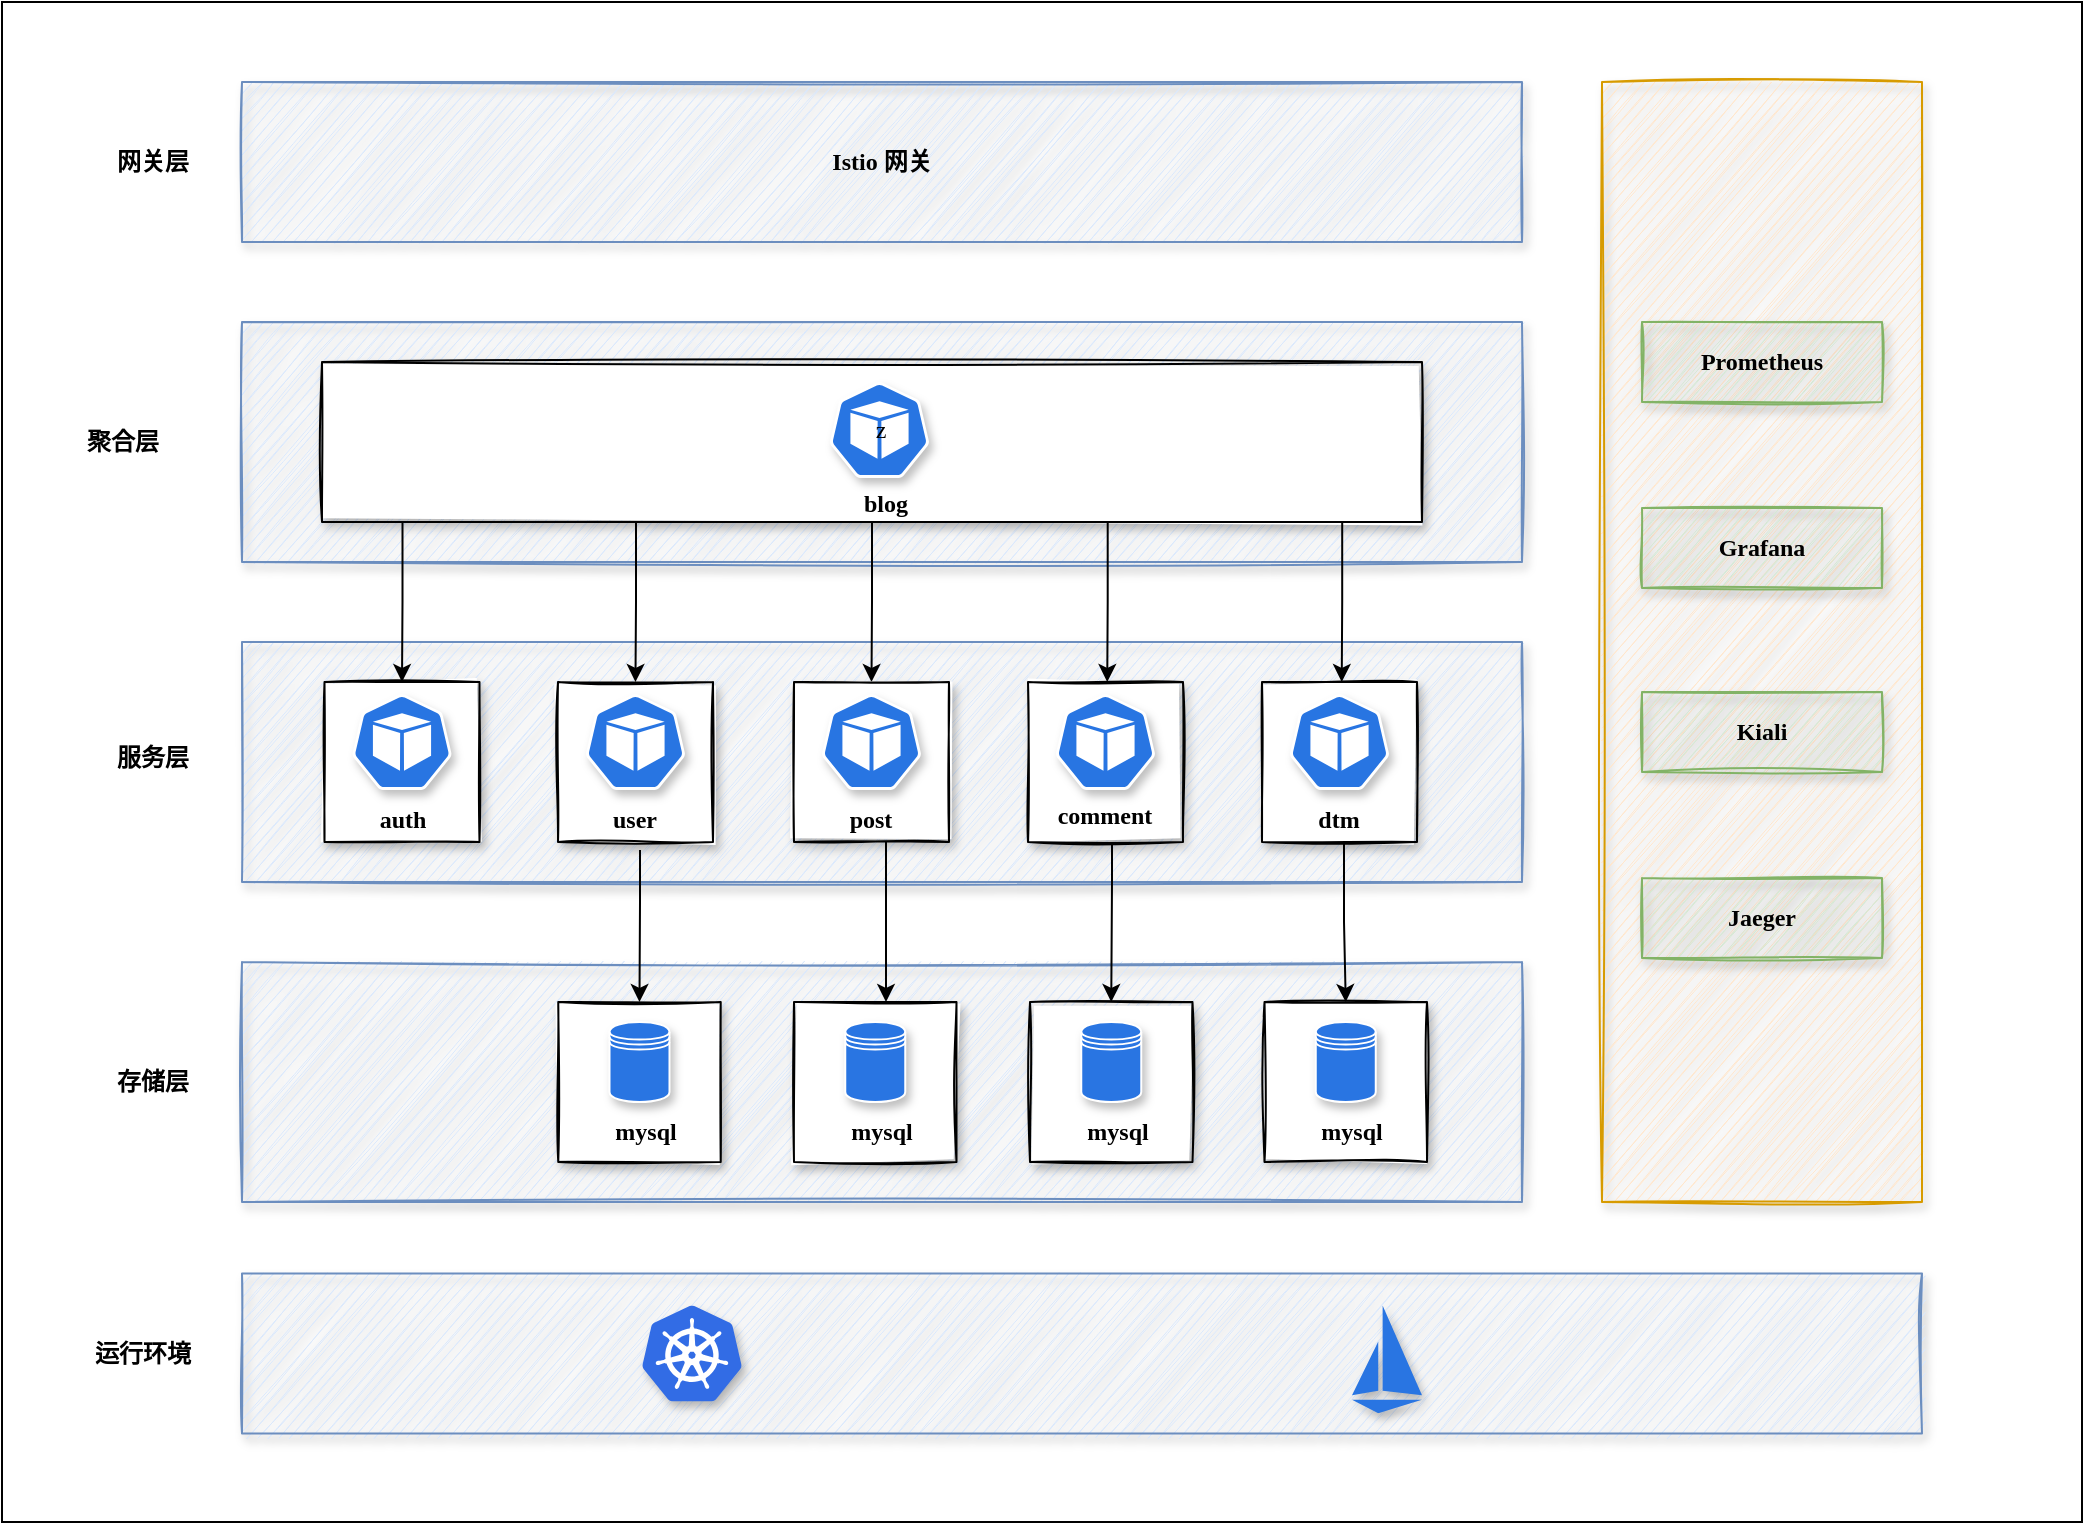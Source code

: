 <mxfile version="16.0.2" type="device"><diagram id="LwKri22nvGk3Ds53KY60" name="第 1 页"><mxGraphModel dx="1562" dy="1111" grid="1" gridSize="10" guides="1" tooltips="1" connect="1" arrows="1" fold="1" page="1" pageScale="1" pageWidth="827" pageHeight="1169" math="0" shadow="0"><root><mxCell id="0"/><mxCell id="1" parent="0"/><mxCell id="ij2XhCBAjKedPNsPCyID-1" value="" style="rounded=0;whiteSpace=wrap;html=1;" parent="1" vertex="1"><mxGeometry x="40" y="80" width="1040" height="760" as="geometry"/></mxCell><mxCell id="ps9PczqEcl58uF0WztMF-9" value="" style="rounded=0;whiteSpace=wrap;html=1;glass=0;labelBackgroundColor=none;sketch=1;fontFamily=翩翩体-简;shadow=1;fillColor=#dae8fc;strokeColor=#6c8ebf;fontStyle=1;" parent="1" vertex="1"><mxGeometry x="160" y="240" width="640" height="120" as="geometry"/></mxCell><mxCell id="llwJ7hgE5hbQ1F6rDF4Q-48" value="" style="rounded=0;whiteSpace=wrap;html=1;shadow=1;glass=0;labelBackgroundColor=none;sketch=1;fontFamily=翩翩体-简;fillColor=#dae8fc;strokeColor=#6c8ebf;" parent="1" vertex="1"><mxGeometry x="160" y="560" width="640" height="120" as="geometry"/></mxCell><mxCell id="llwJ7hgE5hbQ1F6rDF4Q-33" value="" style="rounded=0;whiteSpace=wrap;html=1;shadow=1;glass=0;labelBackgroundColor=none;sketch=1;fontFamily=翩翩体-简;fillColor=#dae8fc;strokeColor=#6c8ebf;" parent="1" vertex="1"><mxGeometry x="160" y="400" width="640" height="120" as="geometry"/></mxCell><mxCell id="llwJ7hgE5hbQ1F6rDF4Q-32" value="网关层" style="text;html=1;align=center;verticalAlign=middle;resizable=0;points=[];autosize=1;strokeColor=none;fillColor=none;sketch=1;fontFamily=翩翩体-简;fontStyle=1" parent="1" vertex="1"><mxGeometry x="90" y="150" width="50" height="20" as="geometry"/></mxCell><mxCell id="llwJ7hgE5hbQ1F6rDF4Q-34" value="服务层" style="text;html=1;align=center;verticalAlign=middle;resizable=0;points=[];autosize=1;strokeColor=none;fillColor=none;fontFamily=翩翩体-简;fontStyle=1" parent="1" vertex="1"><mxGeometry x="90" y="448" width="50" height="20" as="geometry"/></mxCell><mxCell id="llwJ7hgE5hbQ1F6rDF4Q-47" value="存储层" style="text;html=1;align=center;verticalAlign=middle;resizable=0;points=[];autosize=1;strokeColor=none;fillColor=none;fontFamily=翩翩体-简;fontStyle=1" parent="1" vertex="1"><mxGeometry x="90" y="610" width="50" height="20" as="geometry"/></mxCell><mxCell id="llwJ7hgE5hbQ1F6rDF4Q-66" value="运行环境" style="text;html=1;align=center;verticalAlign=middle;resizable=0;points=[];autosize=1;strokeColor=none;fillColor=none;fontFamily=翩翩体-简;fontStyle=1" parent="1" vertex="1"><mxGeometry x="80" y="745.76" width="60" height="20" as="geometry"/></mxCell><mxCell id="llwJ7hgE5hbQ1F6rDF4Q-67" value="" style="rounded=0;whiteSpace=wrap;html=1;shadow=1;glass=0;labelBackgroundColor=none;sketch=1;fontFamily=翩翩体-简;fillColor=#dae8fc;strokeColor=#6c8ebf;" parent="1" vertex="1"><mxGeometry x="160" y="715.76" width="840" height="80" as="geometry"/></mxCell><mxCell id="llwJ7hgE5hbQ1F6rDF4Q-68" value="" style="sketch=0;aspect=fixed;html=1;points=[];align=center;image;fontSize=12;image=img/lib/mscae/Kubernetes.svg;rounded=0;shadow=1;glass=0;labelBackgroundColor=none;fontFamily=翩翩体-简;fillColor=#2975E2;" parent="1" vertex="1"><mxGeometry x="360" y="731.76" width="50" height="48" as="geometry"/></mxCell><mxCell id="llwJ7hgE5hbQ1F6rDF4Q-69" value="" style="editableCssRules=.*;shape=image;verticalLabelPosition=bottom;labelBackgroundColor=#ffffff;verticalAlign=top;imageAspect=0;image=data:image/svg+xml,PHN2ZyB4bWxucz0iaHR0cDovL3d3dy53My5vcmcvMjAwMC9zdmciIHhtbG5zOnY9Imh0dHBzOi8vdmVjdGEuaW8vbmFubyIgd2lkdGg9IjE2MCIgaGVpZ2h0PSIyNDAiIHZpZXdCb3g9IjAgMCAxNjAgMjQwIj4mI3hhOwk8c3R5bGUgdHlwZT0idGV4dC9jc3MiPi5zdDAgeyBmaWxsOiByZ2IoNDEsIDExNywgMjI2KTsgfSA8L3N0eWxlPiYjeGE7CTxwYXRoIGNsYXNzPSJzdDAiIGQ9Ik02MCAyNDBMMCAyMTBoMTYwem0wLTE2MEwwIDIwMGw2MC0xMHpNNzAgMHYxOTBsOTAgMTB6Ii8+JiN4YTs8L3N2Zz4=;fontColor=default;rounded=0;shadow=1;glass=0;sketch=0;fontFamily=翩翩体-简;fillColor=#2975E2;aspect=fixed;" parent="1" vertex="1"><mxGeometry x="715" y="731.755" width="35" height="53.83" as="geometry"/></mxCell><mxCell id="llwJ7hgE5hbQ1F6rDF4Q-31" value="Istio 网关" style="rounded=0;whiteSpace=wrap;html=1;glass=0;labelBackgroundColor=none;sketch=1;fontFamily=翩翩体-简;shadow=1;fillColor=#dae8fc;strokeColor=#6c8ebf;fontStyle=1;" parent="1" vertex="1"><mxGeometry x="160" y="120" width="640" height="80" as="geometry"/></mxCell><mxCell id="ps9PczqEcl58uF0WztMF-11" value="聚合层" style="text;html=1;align=center;verticalAlign=middle;resizable=0;points=[];autosize=1;strokeColor=none;fillColor=none;fontFamily=翩翩体-简;fontStyle=1" parent="1" vertex="1"><mxGeometry x="75" y="290" width="50" height="20" as="geometry"/></mxCell><mxCell id="ps9PczqEcl58uF0WztMF-12" value="" style="rounded=0;whiteSpace=wrap;html=1;shadow=1;sketch=1;fillColor=#ffe6cc;strokeColor=#d79b00;fontFamily=翩翩体-简;" parent="1" vertex="1"><mxGeometry x="840" y="120" width="160" height="560" as="geometry"/></mxCell><mxCell id="ps9PczqEcl58uF0WztMF-14" value="Prometheus" style="rounded=0;whiteSpace=wrap;html=1;shadow=1;labelBackgroundColor=none;sketch=1;fillColor=#d5e8d4;fontFamily=翩翩体-简;strokeColor=#82b366;fontStyle=1" parent="1" vertex="1"><mxGeometry x="860" y="240" width="120" height="40" as="geometry"/></mxCell><mxCell id="ps9PczqEcl58uF0WztMF-15" value="Grafana" style="rounded=0;whiteSpace=wrap;html=1;shadow=1;labelBackgroundColor=none;sketch=1;fillColor=#d5e8d4;fontFamily=翩翩体-简;strokeColor=#82b366;fontStyle=1" parent="1" vertex="1"><mxGeometry x="860" y="333" width="120" height="40" as="geometry"/></mxCell><mxCell id="ps9PczqEcl58uF0WztMF-16" value="Kiali" style="rounded=0;whiteSpace=wrap;html=1;shadow=1;labelBackgroundColor=none;sketch=1;fillColor=#d5e8d4;fontFamily=翩翩体-简;strokeColor=#82b366;fontStyle=1" parent="1" vertex="1"><mxGeometry x="860" y="425" width="120" height="40" as="geometry"/></mxCell><mxCell id="ps9PczqEcl58uF0WztMF-17" value="Jaeger" style="rounded=0;whiteSpace=wrap;html=1;shadow=1;labelBackgroundColor=none;sketch=1;fillColor=#d5e8d4;fontFamily=翩翩体-简;strokeColor=#82b366;fontStyle=1" parent="1" vertex="1"><mxGeometry x="860" y="518" width="120" height="40" as="geometry"/></mxCell><mxCell id="ps9PczqEcl58uF0WztMF-18" style="edgeStyle=orthogonalEdgeStyle;rounded=0;orthogonalLoop=1;jettySize=auto;html=1;exitX=0.5;exitY=1;exitDx=0;exitDy=0;fontFamily=翩翩体-简;" parent="1" source="ps9PczqEcl58uF0WztMF-12" target="ps9PczqEcl58uF0WztMF-12" edge="1"><mxGeometry relative="1" as="geometry"/></mxCell><mxCell id="i2QPZvWdZ5tF4U3GfPa1-3" style="edgeStyle=orthogonalEdgeStyle;rounded=0;orthogonalLoop=1;jettySize=auto;html=1;exitX=0.5;exitY=1;exitDx=0;exitDy=0;" parent="1" source="ps9PczqEcl58uF0WztMF-12" target="ps9PczqEcl58uF0WztMF-12" edge="1"><mxGeometry relative="1" as="geometry"/></mxCell><mxCell id="i2QPZvWdZ5tF4U3GfPa1-39" style="edgeStyle=orthogonalEdgeStyle;rounded=0;orthogonalLoop=1;jettySize=auto;html=1;entryX=0.5;entryY=0;entryDx=0;entryDy=0;" parent="1" source="i2QPZvWdZ5tF4U3GfPa1-9" target="nr0nZn-drRLPAjUNzTEv-10" edge="1"><mxGeometry relative="1" as="geometry"><Array as="points"><mxPoint x="359" y="530"/><mxPoint x="359" y="530"/></Array></mxGeometry></mxCell><mxCell id="i2QPZvWdZ5tF4U3GfPa1-40" style="edgeStyle=orthogonalEdgeStyle;rounded=0;orthogonalLoop=1;jettySize=auto;html=1;" parent="1" source="i2QPZvWdZ5tF4U3GfPa1-10" target="i2QPZvWdZ5tF4U3GfPa1-27" edge="1"><mxGeometry relative="1" as="geometry"><Array as="points"><mxPoint x="482" y="520"/><mxPoint x="482" y="520"/></Array></mxGeometry></mxCell><mxCell id="i2QPZvWdZ5tF4U3GfPa1-36" style="edgeStyle=orthogonalEdgeStyle;rounded=0;orthogonalLoop=1;jettySize=auto;html=1;entryX=0.5;entryY=0;entryDx=0;entryDy=0;" parent="1" target="i2QPZvWdZ5tF4U3GfPa1-10" edge="1"><mxGeometry relative="1" as="geometry"><mxPoint x="478.762" y="340" as="sourcePoint"/><Array as="points"><mxPoint x="475" y="340"/><mxPoint x="475" y="380"/></Array></mxGeometry></mxCell><mxCell id="AB8YKz1x-UYeTyazyFeB-13" style="edgeStyle=orthogonalEdgeStyle;rounded=0;orthogonalLoop=1;jettySize=auto;html=1;entryX=0.5;entryY=0;entryDx=0;entryDy=0;" edge="1" parent="1" source="AB8YKz1x-UYeTyazyFeB-2" target="AB8YKz1x-UYeTyazyFeB-5"><mxGeometry relative="1" as="geometry"><Array as="points"><mxPoint x="711" y="540"/><mxPoint x="711" y="540"/></Array></mxGeometry></mxCell><mxCell id="AB8YKz1x-UYeTyazyFeB-18" value="" style="group" vertex="1" connectable="0" parent="1"><mxGeometry x="201.25" y="420" width="77.5" height="84" as="geometry"/></mxCell><mxCell id="nr0nZn-drRLPAjUNzTEv-1" value="" style="rounded=0;whiteSpace=wrap;html=1;shadow=1;sketch=1;" parent="AB8YKz1x-UYeTyazyFeB-18" vertex="1"><mxGeometry width="77.5" height="80" as="geometry"/></mxCell><mxCell id="llwJ7hgE5hbQ1F6rDF4Q-35" value="" style="sketch=0;html=1;dashed=0;whitespace=wrap;fillColor=#2875E2;strokeColor=#ffffff;points=[[0.005,0.63,0],[0.1,0.2,0],[0.9,0.2,0],[0.5,0,0],[0.995,0.63,0],[0.72,0.99,0],[0.5,1,0],[0.28,0.99,0]];shape=mxgraph.kubernetes.icon;prIcon=pod;rounded=0;shadow=1;glass=0;labelBackgroundColor=none;fontFamily=翩翩体-简;" parent="AB8YKz1x-UYeTyazyFeB-18" vertex="1"><mxGeometry x="13.75" y="6" width="50" height="48" as="geometry"/></mxCell><mxCell id="i2QPZvWdZ5tF4U3GfPa1-6" value="auth" style="text;html=1;strokeColor=none;fillColor=none;align=center;verticalAlign=middle;whiteSpace=wrap;rounded=0;shadow=1;sketch=1;fontFamily=翩翩体-简;fontStyle=1" parent="AB8YKz1x-UYeTyazyFeB-18" vertex="1"><mxGeometry x="1.25" y="54" width="75" height="30" as="geometry"/></mxCell><mxCell id="AB8YKz1x-UYeTyazyFeB-19" value="" style="group" vertex="1" connectable="0" parent="1"><mxGeometry x="318" y="420" width="77.5" height="84" as="geometry"/></mxCell><mxCell id="i2QPZvWdZ5tF4U3GfPa1-7" value="" style="rounded=0;whiteSpace=wrap;html=1;shadow=1;sketch=1;" parent="AB8YKz1x-UYeTyazyFeB-19" vertex="1"><mxGeometry width="77.5" height="80" as="geometry"/></mxCell><mxCell id="i2QPZvWdZ5tF4U3GfPa1-8" value="" style="sketch=0;html=1;dashed=0;whitespace=wrap;fillColor=#2875E2;strokeColor=#ffffff;points=[[0.005,0.63,0],[0.1,0.2,0],[0.9,0.2,0],[0.5,0,0],[0.995,0.63,0],[0.72,0.99,0],[0.5,1,0],[0.28,0.99,0]];shape=mxgraph.kubernetes.icon;prIcon=pod;rounded=0;shadow=1;glass=0;labelBackgroundColor=none;fontFamily=翩翩体-简;" parent="AB8YKz1x-UYeTyazyFeB-19" vertex="1"><mxGeometry x="13.75" y="6" width="50" height="48" as="geometry"/></mxCell><mxCell id="i2QPZvWdZ5tF4U3GfPa1-9" value="user" style="text;html=1;strokeColor=none;fillColor=none;align=center;verticalAlign=middle;whiteSpace=wrap;rounded=0;shadow=1;sketch=1;fontFamily=翩翩体-简;fontStyle=1" parent="AB8YKz1x-UYeTyazyFeB-19" vertex="1"><mxGeometry x="1.25" y="54" width="75" height="30" as="geometry"/></mxCell><mxCell id="AB8YKz1x-UYeTyazyFeB-20" value="" style="group" vertex="1" connectable="0" parent="1"><mxGeometry x="436" y="420" width="77.5" height="84" as="geometry"/></mxCell><mxCell id="i2QPZvWdZ5tF4U3GfPa1-10" value="" style="rounded=0;whiteSpace=wrap;html=1;shadow=1;sketch=1;" parent="AB8YKz1x-UYeTyazyFeB-20" vertex="1"><mxGeometry width="77.5" height="80" as="geometry"/></mxCell><mxCell id="i2QPZvWdZ5tF4U3GfPa1-11" value="" style="sketch=0;html=1;dashed=0;whitespace=wrap;fillColor=#2875E2;strokeColor=#ffffff;points=[[0.005,0.63,0],[0.1,0.2,0],[0.9,0.2,0],[0.5,0,0],[0.995,0.63,0],[0.72,0.99,0],[0.5,1,0],[0.28,0.99,0]];shape=mxgraph.kubernetes.icon;prIcon=pod;rounded=0;shadow=1;glass=0;labelBackgroundColor=none;fontFamily=翩翩体-简;" parent="AB8YKz1x-UYeTyazyFeB-20" vertex="1"><mxGeometry x="13.75" y="6" width="50" height="48" as="geometry"/></mxCell><mxCell id="i2QPZvWdZ5tF4U3GfPa1-12" value="post" style="text;html=1;strokeColor=none;fillColor=none;align=center;verticalAlign=middle;whiteSpace=wrap;rounded=0;shadow=1;sketch=1;fontFamily=翩翩体-简;fontStyle=1" parent="AB8YKz1x-UYeTyazyFeB-20" vertex="1"><mxGeometry x="1.25" y="54" width="75" height="30" as="geometry"/></mxCell><mxCell id="AB8YKz1x-UYeTyazyFeB-21" value="" style="group" vertex="1" connectable="0" parent="1"><mxGeometry x="553" y="420" width="77.5" height="84" as="geometry"/></mxCell><mxCell id="i2QPZvWdZ5tF4U3GfPa1-13" value="" style="rounded=0;whiteSpace=wrap;html=1;shadow=1;sketch=1;" parent="AB8YKz1x-UYeTyazyFeB-21" vertex="1"><mxGeometry width="77.5" height="80" as="geometry"/></mxCell><mxCell id="i2QPZvWdZ5tF4U3GfPa1-14" value="" style="sketch=0;html=1;dashed=0;whitespace=wrap;fillColor=#2875E2;strokeColor=#ffffff;points=[[0.005,0.63,0],[0.1,0.2,0],[0.9,0.2,0],[0.5,0,0],[0.995,0.63,0],[0.72,0.99,0],[0.5,1,0],[0.28,0.99,0]];shape=mxgraph.kubernetes.icon;prIcon=pod;rounded=0;shadow=1;glass=0;labelBackgroundColor=none;fontFamily=翩翩体-简;" parent="AB8YKz1x-UYeTyazyFeB-21" vertex="1"><mxGeometry x="13.75" y="6" width="50" height="48" as="geometry"/></mxCell><mxCell id="i2QPZvWdZ5tF4U3GfPa1-15" value="comment" style="text;html=1;strokeColor=none;fillColor=none;align=center;verticalAlign=middle;whiteSpace=wrap;rounded=0;shadow=1;sketch=1;fontFamily=翩翩体-简;fontStyle=1" parent="AB8YKz1x-UYeTyazyFeB-21" vertex="1"><mxGeometry x="1.25" y="54" width="75" height="26" as="geometry"/></mxCell><mxCell id="AB8YKz1x-UYeTyazyFeB-22" value="" style="group" vertex="1" connectable="0" parent="1"><mxGeometry x="670" y="420" width="77.5" height="84" as="geometry"/></mxCell><mxCell id="AB8YKz1x-UYeTyazyFeB-2" value="" style="rounded=0;whiteSpace=wrap;html=1;shadow=1;sketch=1;" vertex="1" parent="AB8YKz1x-UYeTyazyFeB-22"><mxGeometry width="77.5" height="80" as="geometry"/></mxCell><mxCell id="AB8YKz1x-UYeTyazyFeB-3" value="" style="sketch=0;html=1;dashed=0;whitespace=wrap;fillColor=#2875E2;strokeColor=#ffffff;points=[[0.005,0.63,0],[0.1,0.2,0],[0.9,0.2,0],[0.5,0,0],[0.995,0.63,0],[0.72,0.99,0],[0.5,1,0],[0.28,0.99,0]];shape=mxgraph.kubernetes.icon;prIcon=pod;rounded=0;shadow=1;glass=0;labelBackgroundColor=none;fontFamily=翩翩体-简;" vertex="1" parent="AB8YKz1x-UYeTyazyFeB-22"><mxGeometry x="13.75" y="6" width="50" height="48" as="geometry"/></mxCell><mxCell id="AB8YKz1x-UYeTyazyFeB-4" value="dtm" style="text;html=1;strokeColor=none;fillColor=none;align=center;verticalAlign=middle;whiteSpace=wrap;rounded=0;shadow=1;sketch=1;fontFamily=翩翩体-简;fontStyle=1" vertex="1" parent="AB8YKz1x-UYeTyazyFeB-22"><mxGeometry x="1.25" y="54" width="75" height="30" as="geometry"/></mxCell><mxCell id="AB8YKz1x-UYeTyazyFeB-23" value="" style="group" vertex="1" connectable="0" parent="1"><mxGeometry x="318.12" y="580" width="81.25" height="80" as="geometry"/></mxCell><mxCell id="nr0nZn-drRLPAjUNzTEv-10" value="" style="rounded=0;whiteSpace=wrap;html=1;shadow=1;sketch=1;" parent="AB8YKz1x-UYeTyazyFeB-23" vertex="1"><mxGeometry width="81.25" height="80" as="geometry"/></mxCell><mxCell id="llwJ7hgE5hbQ1F6rDF4Q-60" value="" style="shape=datastore;whiteSpace=wrap;html=1;rounded=0;shadow=1;glass=0;labelBackgroundColor=none;sketch=0;fontFamily=翩翩体-简;fillColor=#2975E2;strokeColor=#FFFFFF;aspect=fixed;" parent="AB8YKz1x-UYeTyazyFeB-23" vertex="1"><mxGeometry x="25.63" y="10" width="30" height="40" as="geometry"/></mxCell><mxCell id="llwJ7hgE5hbQ1F6rDF4Q-62" value="mysql" style="text;html=1;strokeColor=none;fillColor=none;align=center;verticalAlign=middle;whiteSpace=wrap;rounded=0;shadow=1;glass=0;labelBackgroundColor=none;sketch=0;fontFamily=翩翩体-简;fontStyle=1" parent="AB8YKz1x-UYeTyazyFeB-23" vertex="1"><mxGeometry x="14.01" y="50" width="60" height="30" as="geometry"/></mxCell><mxCell id="AB8YKz1x-UYeTyazyFeB-24" value="" style="group" vertex="1" connectable="0" parent="1"><mxGeometry x="436" y="580" width="81.25" height="80" as="geometry"/></mxCell><mxCell id="i2QPZvWdZ5tF4U3GfPa1-27" value="" style="rounded=0;whiteSpace=wrap;html=1;shadow=1;sketch=1;" parent="AB8YKz1x-UYeTyazyFeB-24" vertex="1"><mxGeometry width="81.25" height="80" as="geometry"/></mxCell><mxCell id="i2QPZvWdZ5tF4U3GfPa1-28" value="" style="shape=datastore;whiteSpace=wrap;html=1;rounded=0;shadow=1;glass=0;labelBackgroundColor=none;sketch=0;fontFamily=翩翩体-简;fillColor=#2975E2;strokeColor=#FFFFFF;aspect=fixed;" parent="AB8YKz1x-UYeTyazyFeB-24" vertex="1"><mxGeometry x="25.63" y="10" width="30" height="40" as="geometry"/></mxCell><mxCell id="i2QPZvWdZ5tF4U3GfPa1-29" value="mysql" style="text;html=1;strokeColor=none;fillColor=none;align=center;verticalAlign=middle;whiteSpace=wrap;rounded=0;shadow=1;glass=0;labelBackgroundColor=none;sketch=0;fontFamily=翩翩体-简;fontStyle=1" parent="AB8YKz1x-UYeTyazyFeB-24" vertex="1"><mxGeometry x="14.01" y="50" width="60" height="30" as="geometry"/></mxCell><mxCell id="AB8YKz1x-UYeTyazyFeB-25" value="" style="group" vertex="1" connectable="0" parent="1"><mxGeometry x="554" y="580" width="81.25" height="80" as="geometry"/></mxCell><mxCell id="i2QPZvWdZ5tF4U3GfPa1-30" value="" style="rounded=0;whiteSpace=wrap;html=1;shadow=1;sketch=1;" parent="AB8YKz1x-UYeTyazyFeB-25" vertex="1"><mxGeometry width="81.25" height="80" as="geometry"/></mxCell><mxCell id="i2QPZvWdZ5tF4U3GfPa1-31" value="" style="shape=datastore;whiteSpace=wrap;html=1;rounded=0;shadow=1;glass=0;labelBackgroundColor=none;sketch=0;fontFamily=翩翩体-简;fillColor=#2975E2;strokeColor=#FFFFFF;aspect=fixed;" parent="AB8YKz1x-UYeTyazyFeB-25" vertex="1"><mxGeometry x="25.63" y="10" width="30" height="40" as="geometry"/></mxCell><mxCell id="i2QPZvWdZ5tF4U3GfPa1-32" value="mysql" style="text;html=1;strokeColor=none;fillColor=none;align=center;verticalAlign=middle;whiteSpace=wrap;rounded=0;shadow=1;glass=0;labelBackgroundColor=none;sketch=0;fontFamily=翩翩体-简;fontStyle=1" parent="AB8YKz1x-UYeTyazyFeB-25" vertex="1"><mxGeometry x="14.01" y="50" width="60" height="30" as="geometry"/></mxCell><mxCell id="AB8YKz1x-UYeTyazyFeB-26" value="" style="group" vertex="1" connectable="0" parent="1"><mxGeometry x="671.25" y="580" width="81.25" height="80" as="geometry"/></mxCell><mxCell id="AB8YKz1x-UYeTyazyFeB-5" value="" style="rounded=0;whiteSpace=wrap;html=1;shadow=1;sketch=1;" vertex="1" parent="AB8YKz1x-UYeTyazyFeB-26"><mxGeometry width="81.25" height="80" as="geometry"/></mxCell><mxCell id="AB8YKz1x-UYeTyazyFeB-6" value="" style="shape=datastore;whiteSpace=wrap;html=1;rounded=0;shadow=1;glass=0;labelBackgroundColor=none;sketch=0;fontFamily=翩翩体-简;fillColor=#2975E2;strokeColor=#FFFFFF;aspect=fixed;" vertex="1" parent="AB8YKz1x-UYeTyazyFeB-26"><mxGeometry x="25.63" y="10" width="30" height="40" as="geometry"/></mxCell><mxCell id="AB8YKz1x-UYeTyazyFeB-14" value="mysql" style="text;html=1;strokeColor=none;fillColor=none;align=center;verticalAlign=middle;whiteSpace=wrap;rounded=0;shadow=1;glass=0;labelBackgroundColor=none;sketch=0;fontFamily=翩翩体-简;fontStyle=1" vertex="1" parent="AB8YKz1x-UYeTyazyFeB-26"><mxGeometry x="13.75" y="50" width="60" height="30" as="geometry"/></mxCell><mxCell id="AB8YKz1x-UYeTyazyFeB-28" value="" style="group" vertex="1" connectable="0" parent="1"><mxGeometry x="200" y="260" width="550" height="86" as="geometry"/></mxCell><mxCell id="i2QPZvWdZ5tF4U3GfPa1-16" value="" style="rounded=0;whiteSpace=wrap;html=1;shadow=1;sketch=1;" parent="AB8YKz1x-UYeTyazyFeB-28" vertex="1"><mxGeometry width="550" height="80" as="geometry"/></mxCell><mxCell id="AB8YKz1x-UYeTyazyFeB-27" value="" style="group" vertex="1" connectable="0" parent="AB8YKz1x-UYeTyazyFeB-28"><mxGeometry x="251.88" y="10" width="60" height="76" as="geometry"/></mxCell><mxCell id="AB8YKz1x-UYeTyazyFeB-15" value="z" style="sketch=0;html=1;dashed=0;whitespace=wrap;fillColor=#2875E2;strokeColor=#ffffff;points=[[0.005,0.63,0],[0.1,0.2,0],[0.9,0.2,0],[0.5,0,0],[0.995,0.63,0],[0.72,0.99,0],[0.5,1,0],[0.28,0.99,0]];shape=mxgraph.kubernetes.icon;prIcon=pod;rounded=0;shadow=1;glass=0;labelBackgroundColor=none;fontFamily=翩翩体-简;" vertex="1" parent="AB8YKz1x-UYeTyazyFeB-27"><mxGeometry x="1.87" width="50" height="48" as="geometry"/></mxCell><mxCell id="AB8YKz1x-UYeTyazyFeB-17" value="blog" style="text;html=1;strokeColor=none;fillColor=none;align=center;verticalAlign=middle;whiteSpace=wrap;rounded=0;fontFamily=翩翩体-简;fontStyle=1" vertex="1" parent="AB8YKz1x-UYeTyazyFeB-27"><mxGeometry y="46" width="60" height="30" as="geometry"/></mxCell><mxCell id="AB8YKz1x-UYeTyazyFeB-29" value="" style="edgeStyle=orthogonalEdgeStyle;rounded=0;orthogonalLoop=1;jettySize=auto;html=1;fontFamily=翩翩体-简;entryX=0.5;entryY=0;entryDx=0;entryDy=0;" edge="1" parent="1" source="i2QPZvWdZ5tF4U3GfPa1-15" target="i2QPZvWdZ5tF4U3GfPa1-30"><mxGeometry relative="1" as="geometry"><mxPoint x="595" y="570" as="targetPoint"/><Array as="points"><mxPoint x="595" y="520"/><mxPoint x="595" y="520"/></Array></mxGeometry></mxCell><mxCell id="AB8YKz1x-UYeTyazyFeB-30" style="edgeStyle=orthogonalEdgeStyle;rounded=0;orthogonalLoop=1;jettySize=auto;html=1;entryX=0.5;entryY=0;entryDx=0;entryDy=0;" edge="1" parent="1"><mxGeometry relative="1" as="geometry"><mxPoint x="596.632" y="340" as="sourcePoint"/><mxPoint x="592.62" y="420" as="targetPoint"/><Array as="points"><mxPoint x="592.87" y="340"/><mxPoint x="592.87" y="380"/></Array></mxGeometry></mxCell><mxCell id="AB8YKz1x-UYeTyazyFeB-34" style="edgeStyle=orthogonalEdgeStyle;rounded=0;orthogonalLoop=1;jettySize=auto;html=1;entryX=0.5;entryY=0;entryDx=0;entryDy=0;" edge="1" parent="1"><mxGeometry relative="1" as="geometry"><mxPoint x="713.882" y="340" as="sourcePoint"/><mxPoint x="709.87" y="420" as="targetPoint"/><Array as="points"><mxPoint x="710.12" y="340"/><mxPoint x="710.12" y="380"/></Array></mxGeometry></mxCell><mxCell id="AB8YKz1x-UYeTyazyFeB-35" style="edgeStyle=orthogonalEdgeStyle;rounded=0;orthogonalLoop=1;jettySize=auto;html=1;entryX=0.5;entryY=0;entryDx=0;entryDy=0;" edge="1" parent="1"><mxGeometry relative="1" as="geometry"><mxPoint x="360.752" y="340" as="sourcePoint"/><mxPoint x="356.74" y="420" as="targetPoint"/><Array as="points"><mxPoint x="356.99" y="340"/><mxPoint x="356.99" y="380"/></Array></mxGeometry></mxCell><mxCell id="AB8YKz1x-UYeTyazyFeB-36" style="edgeStyle=orthogonalEdgeStyle;rounded=0;orthogonalLoop=1;jettySize=auto;html=1;entryX=0.5;entryY=0;entryDx=0;entryDy=0;" edge="1" parent="1"><mxGeometry relative="1" as="geometry"><mxPoint x="244.012" y="340" as="sourcePoint"/><mxPoint x="240" y="420" as="targetPoint"/><Array as="points"><mxPoint x="240.25" y="340"/><mxPoint x="240.25" y="380"/></Array></mxGeometry></mxCell></root></mxGraphModel></diagram></mxfile>